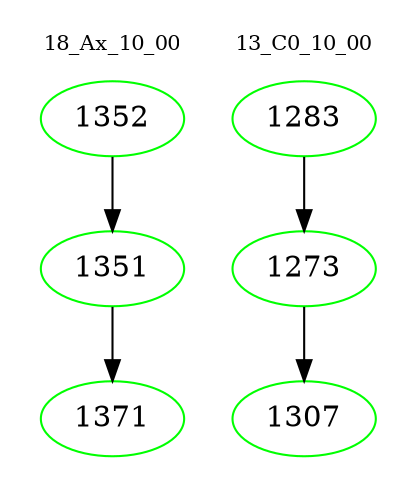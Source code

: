 digraph{
subgraph cluster_0 {
color = white
label = "18_Ax_10_00";
fontsize=10;
T0_1352 [label="1352", color="green"]
T0_1352 -> T0_1351 [color="black"]
T0_1351 [label="1351", color="green"]
T0_1351 -> T0_1371 [color="black"]
T0_1371 [label="1371", color="green"]
}
subgraph cluster_1 {
color = white
label = "13_C0_10_00";
fontsize=10;
T1_1283 [label="1283", color="green"]
T1_1283 -> T1_1273 [color="black"]
T1_1273 [label="1273", color="green"]
T1_1273 -> T1_1307 [color="black"]
T1_1307 [label="1307", color="green"]
}
}
